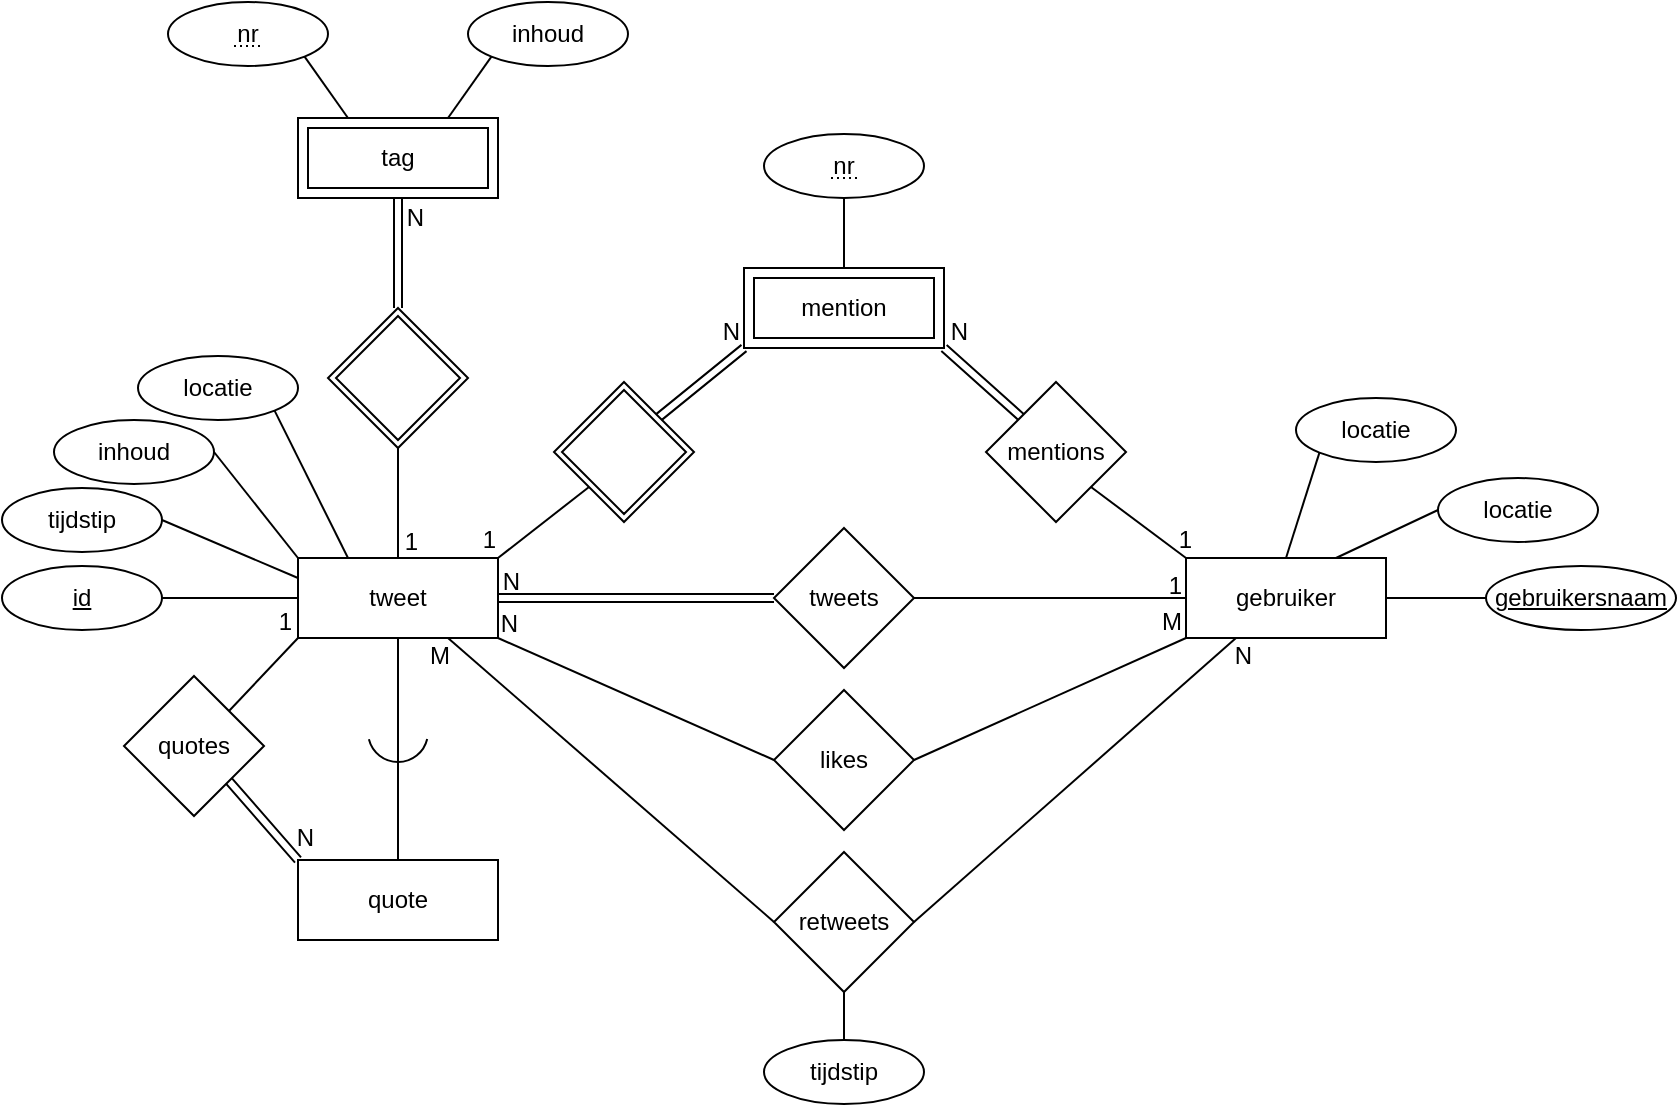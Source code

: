 <mxfile version="21.6.8" type="device">
  <diagram name="Page-1" id="m9r3YthOI66yOQh_E5zI">
    <mxGraphModel dx="1830" dy="830" grid="0" gridSize="10" guides="1" tooltips="1" connect="1" arrows="1" fold="1" page="0" pageScale="1" pageWidth="827" pageHeight="1169" math="0" shadow="0">
      <root>
        <mxCell id="0" />
        <mxCell id="1" parent="0" />
        <mxCell id="7OzX4kmP341dpppWjmYD-2" value="tweet" style="whiteSpace=wrap;html=1;align=center;" vertex="1" parent="1">
          <mxGeometry x="90" y="574" width="100" height="40" as="geometry" />
        </mxCell>
        <mxCell id="7OzX4kmP341dpppWjmYD-3" value="tag" style="shape=ext;margin=3;double=1;whiteSpace=wrap;html=1;align=center;" vertex="1" parent="1">
          <mxGeometry x="90" y="354" width="100" height="40" as="geometry" />
        </mxCell>
        <mxCell id="7OzX4kmP341dpppWjmYD-4" value="mention" style="shape=ext;margin=3;double=1;whiteSpace=wrap;html=1;align=center;" vertex="1" parent="1">
          <mxGeometry x="313" y="429" width="100" height="40" as="geometry" />
        </mxCell>
        <mxCell id="7OzX4kmP341dpppWjmYD-5" value="gebruiker" style="whiteSpace=wrap;html=1;align=center;" vertex="1" parent="1">
          <mxGeometry x="534" y="574" width="100" height="40" as="geometry" />
        </mxCell>
        <mxCell id="7OzX4kmP341dpppWjmYD-6" value="quote" style="whiteSpace=wrap;html=1;align=center;" vertex="1" parent="1">
          <mxGeometry x="90" y="725" width="100" height="40" as="geometry" />
        </mxCell>
        <mxCell id="7OzX4kmP341dpppWjmYD-7" value="tweets" style="shape=rhombus;perimeter=rhombusPerimeter;whiteSpace=wrap;html=1;align=center;aspect=fixed;" vertex="1" parent="1">
          <mxGeometry x="328" y="559" width="70" height="70" as="geometry" />
        </mxCell>
        <mxCell id="7OzX4kmP341dpppWjmYD-8" value="quotes" style="shape=rhombus;perimeter=rhombusPerimeter;whiteSpace=wrap;html=1;align=center;aspect=fixed;" vertex="1" parent="1">
          <mxGeometry x="3" y="633" width="70" height="70" as="geometry" />
        </mxCell>
        <mxCell id="7OzX4kmP341dpppWjmYD-9" value="retweets" style="shape=rhombus;perimeter=rhombusPerimeter;whiteSpace=wrap;html=1;align=center;aspect=fixed;" vertex="1" parent="1">
          <mxGeometry x="328" y="721" width="70" height="70" as="geometry" />
        </mxCell>
        <mxCell id="7OzX4kmP341dpppWjmYD-10" value="likes" style="shape=rhombus;perimeter=rhombusPerimeter;whiteSpace=wrap;html=1;align=center;aspect=fixed;" vertex="1" parent="1">
          <mxGeometry x="328" y="640" width="70" height="70" as="geometry" />
        </mxCell>
        <mxCell id="7OzX4kmP341dpppWjmYD-11" value="mentions" style="shape=rhombus;perimeter=rhombusPerimeter;whiteSpace=wrap;html=1;align=center;aspect=fixed;" vertex="1" parent="1">
          <mxGeometry x="434" y="486" width="70" height="70" as="geometry" />
        </mxCell>
        <mxCell id="7OzX4kmP341dpppWjmYD-13" value="" style="endArrow=none;html=1;rounded=0;exitX=0.5;exitY=1;exitDx=0;exitDy=0;entryX=0.5;entryY=0;entryDx=0;entryDy=0;" edge="1" parent="1" source="7OzX4kmP341dpppWjmYD-2" target="7OzX4kmP341dpppWjmYD-6">
          <mxGeometry relative="1" as="geometry">
            <mxPoint x="369" y="613" as="sourcePoint" />
            <mxPoint x="529" y="613" as="targetPoint" />
          </mxGeometry>
        </mxCell>
        <mxCell id="7OzX4kmP341dpppWjmYD-14" value="" style="shape=link;html=1;rounded=0;entryX=0;entryY=0;entryDx=0;entryDy=0;exitX=1;exitY=1;exitDx=0;exitDy=0;" edge="1" parent="1" source="7OzX4kmP341dpppWjmYD-8" target="7OzX4kmP341dpppWjmYD-6">
          <mxGeometry relative="1" as="geometry">
            <mxPoint x="369" y="613" as="sourcePoint" />
            <mxPoint x="529" y="613" as="targetPoint" />
          </mxGeometry>
        </mxCell>
        <mxCell id="7OzX4kmP341dpppWjmYD-15" value="N" style="resizable=0;html=1;whiteSpace=wrap;align=right;verticalAlign=bottom;" connectable="0" vertex="1" parent="7OzX4kmP341dpppWjmYD-14">
          <mxGeometry x="1" relative="1" as="geometry">
            <mxPoint x="9" y="-3" as="offset" />
          </mxGeometry>
        </mxCell>
        <mxCell id="7OzX4kmP341dpppWjmYD-16" value="" style="endArrow=none;html=1;rounded=0;entryX=0;entryY=1;entryDx=0;entryDy=0;exitX=1;exitY=0;exitDx=0;exitDy=0;" edge="1" parent="1" source="7OzX4kmP341dpppWjmYD-8" target="7OzX4kmP341dpppWjmYD-2">
          <mxGeometry relative="1" as="geometry">
            <mxPoint x="369" y="613" as="sourcePoint" />
            <mxPoint x="529" y="613" as="targetPoint" />
          </mxGeometry>
        </mxCell>
        <mxCell id="7OzX4kmP341dpppWjmYD-17" value="1" style="resizable=0;html=1;whiteSpace=wrap;align=right;verticalAlign=bottom;" connectable="0" vertex="1" parent="7OzX4kmP341dpppWjmYD-16">
          <mxGeometry x="1" relative="1" as="geometry">
            <mxPoint x="-1" as="offset" />
          </mxGeometry>
        </mxCell>
        <mxCell id="7OzX4kmP341dpppWjmYD-19" value="" style="verticalLabelPosition=bottom;verticalAlign=top;html=1;shape=mxgraph.basic.arc;startAngle=0.337;endAngle=0.761;rotation=342;" vertex="1" parent="1">
          <mxGeometry x="125" y="646" width="30" height="30" as="geometry" />
        </mxCell>
        <mxCell id="7OzX4kmP341dpppWjmYD-21" value="" style="shape=rhombus;double=1;perimeter=rhombusPerimeter;whiteSpace=wrap;html=1;align=center;" vertex="1" parent="1">
          <mxGeometry x="105" y="449" width="70" height="70" as="geometry" />
        </mxCell>
        <mxCell id="7OzX4kmP341dpppWjmYD-22" value="" style="shape=link;html=1;rounded=0;exitX=0.5;exitY=0;exitDx=0;exitDy=0;entryX=0.5;entryY=1;entryDx=0;entryDy=0;" edge="1" parent="1" source="7OzX4kmP341dpppWjmYD-21" target="7OzX4kmP341dpppWjmYD-3">
          <mxGeometry relative="1" as="geometry">
            <mxPoint x="369" y="613" as="sourcePoint" />
            <mxPoint x="529" y="613" as="targetPoint" />
          </mxGeometry>
        </mxCell>
        <mxCell id="7OzX4kmP341dpppWjmYD-23" value="N" style="resizable=0;html=1;whiteSpace=wrap;align=right;verticalAlign=bottom;" connectable="0" vertex="1" parent="7OzX4kmP341dpppWjmYD-22">
          <mxGeometry x="1" relative="1" as="geometry">
            <mxPoint x="14" y="18" as="offset" />
          </mxGeometry>
        </mxCell>
        <mxCell id="7OzX4kmP341dpppWjmYD-24" value="" style="endArrow=none;html=1;rounded=0;exitX=0.5;exitY=1;exitDx=0;exitDy=0;entryX=0.5;entryY=0;entryDx=0;entryDy=0;" edge="1" parent="1" source="7OzX4kmP341dpppWjmYD-21" target="7OzX4kmP341dpppWjmYD-2">
          <mxGeometry relative="1" as="geometry">
            <mxPoint x="369" y="613" as="sourcePoint" />
            <mxPoint x="529" y="613" as="targetPoint" />
          </mxGeometry>
        </mxCell>
        <mxCell id="7OzX4kmP341dpppWjmYD-25" value="1" style="resizable=0;html=1;whiteSpace=wrap;align=right;verticalAlign=bottom;" connectable="0" vertex="1" parent="7OzX4kmP341dpppWjmYD-24">
          <mxGeometry x="1" relative="1" as="geometry">
            <mxPoint x="11" as="offset" />
          </mxGeometry>
        </mxCell>
        <mxCell id="7OzX4kmP341dpppWjmYD-27" value="" style="shape=rhombus;double=1;perimeter=rhombusPerimeter;whiteSpace=wrap;html=1;align=center;" vertex="1" parent="1">
          <mxGeometry x="218" y="486" width="70" height="70" as="geometry" />
        </mxCell>
        <mxCell id="7OzX4kmP341dpppWjmYD-28" value="" style="endArrow=none;html=1;rounded=0;entryX=1;entryY=0;entryDx=0;entryDy=0;exitX=0;exitY=1;exitDx=0;exitDy=0;" edge="1" parent="1" source="7OzX4kmP341dpppWjmYD-27" target="7OzX4kmP341dpppWjmYD-2">
          <mxGeometry relative="1" as="geometry">
            <mxPoint x="369" y="613" as="sourcePoint" />
            <mxPoint x="529" y="613" as="targetPoint" />
          </mxGeometry>
        </mxCell>
        <mxCell id="7OzX4kmP341dpppWjmYD-29" value="1" style="resizable=0;html=1;whiteSpace=wrap;align=right;verticalAlign=bottom;" connectable="0" vertex="1" parent="7OzX4kmP341dpppWjmYD-28">
          <mxGeometry x="1" relative="1" as="geometry" />
        </mxCell>
        <mxCell id="7OzX4kmP341dpppWjmYD-30" value="" style="shape=link;html=1;rounded=0;entryX=0;entryY=1;entryDx=0;entryDy=0;exitX=1;exitY=0;exitDx=0;exitDy=0;" edge="1" parent="1" source="7OzX4kmP341dpppWjmYD-27" target="7OzX4kmP341dpppWjmYD-4">
          <mxGeometry relative="1" as="geometry">
            <mxPoint x="369" y="613" as="sourcePoint" />
            <mxPoint x="529" y="613" as="targetPoint" />
          </mxGeometry>
        </mxCell>
        <mxCell id="7OzX4kmP341dpppWjmYD-31" value="N" style="resizable=0;html=1;whiteSpace=wrap;align=right;verticalAlign=bottom;" connectable="0" vertex="1" parent="7OzX4kmP341dpppWjmYD-30">
          <mxGeometry x="1" relative="1" as="geometry" />
        </mxCell>
        <mxCell id="7OzX4kmP341dpppWjmYD-32" value="" style="shape=link;html=1;rounded=0;entryX=1;entryY=1;entryDx=0;entryDy=0;exitX=0;exitY=0;exitDx=0;exitDy=0;" edge="1" parent="1" source="7OzX4kmP341dpppWjmYD-11" target="7OzX4kmP341dpppWjmYD-4">
          <mxGeometry relative="1" as="geometry">
            <mxPoint x="369" y="613" as="sourcePoint" />
            <mxPoint x="529" y="613" as="targetPoint" />
          </mxGeometry>
        </mxCell>
        <mxCell id="7OzX4kmP341dpppWjmYD-33" value="N" style="resizable=0;html=1;whiteSpace=wrap;align=right;verticalAlign=bottom;" connectable="0" vertex="1" parent="7OzX4kmP341dpppWjmYD-32">
          <mxGeometry x="1" relative="1" as="geometry">
            <mxPoint x="13" as="offset" />
          </mxGeometry>
        </mxCell>
        <mxCell id="7OzX4kmP341dpppWjmYD-34" value="" style="endArrow=none;html=1;rounded=0;entryX=0;entryY=0;entryDx=0;entryDy=0;exitX=1;exitY=1;exitDx=0;exitDy=0;" edge="1" parent="1" source="7OzX4kmP341dpppWjmYD-11" target="7OzX4kmP341dpppWjmYD-5">
          <mxGeometry relative="1" as="geometry">
            <mxPoint x="369" y="613" as="sourcePoint" />
            <mxPoint x="529" y="613" as="targetPoint" />
          </mxGeometry>
        </mxCell>
        <mxCell id="7OzX4kmP341dpppWjmYD-35" value="1" style="resizable=0;html=1;whiteSpace=wrap;align=right;verticalAlign=bottom;" connectable="0" vertex="1" parent="7OzX4kmP341dpppWjmYD-34">
          <mxGeometry x="1" relative="1" as="geometry">
            <mxPoint x="4" y="-1" as="offset" />
          </mxGeometry>
        </mxCell>
        <mxCell id="7OzX4kmP341dpppWjmYD-37" value="" style="endArrow=none;html=1;rounded=0;entryX=0;entryY=0.5;entryDx=0;entryDy=0;exitX=1;exitY=0.5;exitDx=0;exitDy=0;" edge="1" parent="1" source="7OzX4kmP341dpppWjmYD-7" target="7OzX4kmP341dpppWjmYD-5">
          <mxGeometry relative="1" as="geometry">
            <mxPoint x="369" y="613" as="sourcePoint" />
            <mxPoint x="529" y="613" as="targetPoint" />
          </mxGeometry>
        </mxCell>
        <mxCell id="7OzX4kmP341dpppWjmYD-38" value="1" style="resizable=0;html=1;whiteSpace=wrap;align=right;verticalAlign=bottom;" connectable="0" vertex="1" parent="7OzX4kmP341dpppWjmYD-37">
          <mxGeometry x="1" relative="1" as="geometry">
            <mxPoint x="-1" y="2" as="offset" />
          </mxGeometry>
        </mxCell>
        <mxCell id="7OzX4kmP341dpppWjmYD-39" value="" style="shape=link;html=1;rounded=0;entryX=1;entryY=0.5;entryDx=0;entryDy=0;exitX=0;exitY=0.5;exitDx=0;exitDy=0;" edge="1" parent="1" source="7OzX4kmP341dpppWjmYD-7" target="7OzX4kmP341dpppWjmYD-2">
          <mxGeometry relative="1" as="geometry">
            <mxPoint x="369" y="613" as="sourcePoint" />
            <mxPoint x="529" y="613" as="targetPoint" />
          </mxGeometry>
        </mxCell>
        <mxCell id="7OzX4kmP341dpppWjmYD-40" value="N" style="resizable=0;html=1;whiteSpace=wrap;align=right;verticalAlign=bottom;" connectable="0" vertex="1" parent="7OzX4kmP341dpppWjmYD-39">
          <mxGeometry x="1" relative="1" as="geometry">
            <mxPoint x="12" as="offset" />
          </mxGeometry>
        </mxCell>
        <mxCell id="7OzX4kmP341dpppWjmYD-43" value="" style="endArrow=none;html=1;rounded=0;exitX=1;exitY=0.5;exitDx=0;exitDy=0;entryX=0;entryY=1;entryDx=0;entryDy=0;" edge="1" parent="1" source="7OzX4kmP341dpppWjmYD-10" target="7OzX4kmP341dpppWjmYD-5">
          <mxGeometry relative="1" as="geometry">
            <mxPoint x="369" y="613" as="sourcePoint" />
            <mxPoint x="526" y="653" as="targetPoint" />
          </mxGeometry>
        </mxCell>
        <mxCell id="7OzX4kmP341dpppWjmYD-44" value="M" style="resizable=0;html=1;whiteSpace=wrap;align=right;verticalAlign=bottom;" connectable="0" vertex="1" parent="7OzX4kmP341dpppWjmYD-43">
          <mxGeometry x="1" relative="1" as="geometry" />
        </mxCell>
        <mxCell id="7OzX4kmP341dpppWjmYD-45" value="" style="endArrow=none;html=1;rounded=0;exitX=0;exitY=0.5;exitDx=0;exitDy=0;entryX=1;entryY=1;entryDx=0;entryDy=0;" edge="1" parent="1" source="7OzX4kmP341dpppWjmYD-10" target="7OzX4kmP341dpppWjmYD-2">
          <mxGeometry relative="1" as="geometry">
            <mxPoint x="369" y="613" as="sourcePoint" />
            <mxPoint x="529" y="613" as="targetPoint" />
          </mxGeometry>
        </mxCell>
        <mxCell id="7OzX4kmP341dpppWjmYD-46" value="N" style="resizable=0;html=1;whiteSpace=wrap;align=right;verticalAlign=bottom;" connectable="0" vertex="1" parent="7OzX4kmP341dpppWjmYD-45">
          <mxGeometry x="1" relative="1" as="geometry">
            <mxPoint x="12" y="2" as="offset" />
          </mxGeometry>
        </mxCell>
        <mxCell id="7OzX4kmP341dpppWjmYD-47" value="" style="endArrow=none;html=1;rounded=0;entryX=0.25;entryY=1;entryDx=0;entryDy=0;exitX=1;exitY=0.5;exitDx=0;exitDy=0;" edge="1" parent="1" source="7OzX4kmP341dpppWjmYD-9" target="7OzX4kmP341dpppWjmYD-5">
          <mxGeometry relative="1" as="geometry">
            <mxPoint x="369" y="613" as="sourcePoint" />
            <mxPoint x="529" y="613" as="targetPoint" />
          </mxGeometry>
        </mxCell>
        <mxCell id="7OzX4kmP341dpppWjmYD-48" value="N" style="resizable=0;html=1;whiteSpace=wrap;align=right;verticalAlign=bottom;" connectable="0" vertex="1" parent="7OzX4kmP341dpppWjmYD-47">
          <mxGeometry x="1" relative="1" as="geometry">
            <mxPoint x="10" y="17" as="offset" />
          </mxGeometry>
        </mxCell>
        <mxCell id="7OzX4kmP341dpppWjmYD-49" value="" style="endArrow=none;html=1;rounded=0;entryX=0.75;entryY=1;entryDx=0;entryDy=0;exitX=0;exitY=0.5;exitDx=0;exitDy=0;" edge="1" parent="1" source="7OzX4kmP341dpppWjmYD-9" target="7OzX4kmP341dpppWjmYD-2">
          <mxGeometry relative="1" as="geometry">
            <mxPoint x="369" y="613" as="sourcePoint" />
            <mxPoint x="293" y="743" as="targetPoint" />
          </mxGeometry>
        </mxCell>
        <mxCell id="7OzX4kmP341dpppWjmYD-50" value="M" style="resizable=0;html=1;whiteSpace=wrap;align=right;verticalAlign=bottom;" connectable="0" vertex="1" parent="7OzX4kmP341dpppWjmYD-49">
          <mxGeometry x="1" relative="1" as="geometry">
            <mxPoint x="2" y="17" as="offset" />
          </mxGeometry>
        </mxCell>
        <mxCell id="7OzX4kmP341dpppWjmYD-51" value="inhoud" style="ellipse;whiteSpace=wrap;html=1;align=center;aspect=fixed;" vertex="1" parent="1">
          <mxGeometry x="-32" y="505" width="80" height="32" as="geometry" />
        </mxCell>
        <mxCell id="7OzX4kmP341dpppWjmYD-52" value="&lt;u&gt;id&lt;/u&gt;" style="ellipse;whiteSpace=wrap;html=1;align=center;aspect=fixed;" vertex="1" parent="1">
          <mxGeometry x="-58" y="578" width="80" height="32" as="geometry" />
        </mxCell>
        <mxCell id="7OzX4kmP341dpppWjmYD-53" value="tijdstip" style="ellipse;whiteSpace=wrap;html=1;align=center;aspect=fixed;" vertex="1" parent="1">
          <mxGeometry x="-58" y="539" width="80" height="32" as="geometry" />
        </mxCell>
        <mxCell id="7OzX4kmP341dpppWjmYD-54" value="locatie" style="ellipse;whiteSpace=wrap;html=1;align=center;aspect=fixed;" vertex="1" parent="1">
          <mxGeometry x="10" y="473" width="80" height="32" as="geometry" />
        </mxCell>
        <mxCell id="7OzX4kmP341dpppWjmYD-56" value="" style="endArrow=none;html=1;rounded=0;exitX=1;exitY=0.5;exitDx=0;exitDy=0;entryX=0;entryY=0.5;entryDx=0;entryDy=0;" edge="1" parent="1" source="7OzX4kmP341dpppWjmYD-52" target="7OzX4kmP341dpppWjmYD-2">
          <mxGeometry relative="1" as="geometry">
            <mxPoint x="247" y="632" as="sourcePoint" />
            <mxPoint x="407" y="632" as="targetPoint" />
          </mxGeometry>
        </mxCell>
        <mxCell id="7OzX4kmP341dpppWjmYD-59" value="" style="endArrow=none;html=1;rounded=0;exitX=1;exitY=0.5;exitDx=0;exitDy=0;entryX=0;entryY=0.25;entryDx=0;entryDy=0;" edge="1" parent="1" source="7OzX4kmP341dpppWjmYD-53" target="7OzX4kmP341dpppWjmYD-2">
          <mxGeometry relative="1" as="geometry">
            <mxPoint x="32" y="604" as="sourcePoint" />
            <mxPoint x="100" y="604" as="targetPoint" />
          </mxGeometry>
        </mxCell>
        <mxCell id="7OzX4kmP341dpppWjmYD-60" value="" style="endArrow=none;html=1;rounded=0;exitX=1;exitY=0.5;exitDx=0;exitDy=0;entryX=0;entryY=0;entryDx=0;entryDy=0;" edge="1" parent="1" source="7OzX4kmP341dpppWjmYD-51" target="7OzX4kmP341dpppWjmYD-2">
          <mxGeometry relative="1" as="geometry">
            <mxPoint x="42" y="614" as="sourcePoint" />
            <mxPoint x="110" y="614" as="targetPoint" />
          </mxGeometry>
        </mxCell>
        <mxCell id="7OzX4kmP341dpppWjmYD-61" value="" style="endArrow=none;html=1;rounded=0;exitX=1;exitY=1;exitDx=0;exitDy=0;entryX=0.25;entryY=0;entryDx=0;entryDy=0;" edge="1" parent="1" source="7OzX4kmP341dpppWjmYD-54" target="7OzX4kmP341dpppWjmYD-2">
          <mxGeometry relative="1" as="geometry">
            <mxPoint x="52" y="624" as="sourcePoint" />
            <mxPoint x="120" y="624" as="targetPoint" />
          </mxGeometry>
        </mxCell>
        <mxCell id="7OzX4kmP341dpppWjmYD-62" value="inhoud" style="ellipse;whiteSpace=wrap;html=1;align=center;aspect=fixed;" vertex="1" parent="1">
          <mxGeometry x="175" y="296" width="80" height="32" as="geometry" />
        </mxCell>
        <mxCell id="7OzX4kmP341dpppWjmYD-63" value="nr" style="ellipse;whiteSpace=wrap;html=1;align=center;aspect=fixed;" vertex="1" parent="1">
          <mxGeometry x="25" y="296" width="80" height="32" as="geometry" />
        </mxCell>
        <mxCell id="7OzX4kmP341dpppWjmYD-64" value="nr" style="ellipse;whiteSpace=wrap;html=1;align=center;aspect=fixed;" vertex="1" parent="1">
          <mxGeometry x="323" y="362" width="80" height="32" as="geometry" />
        </mxCell>
        <mxCell id="7OzX4kmP341dpppWjmYD-65" value="" style="endArrow=none;html=1;rounded=0;exitX=1;exitY=1;exitDx=0;exitDy=0;entryX=0.25;entryY=0;entryDx=0;entryDy=0;" edge="1" parent="1" source="7OzX4kmP341dpppWjmYD-63" target="7OzX4kmP341dpppWjmYD-3">
          <mxGeometry relative="1" as="geometry">
            <mxPoint x="247" y="632" as="sourcePoint" />
            <mxPoint x="407" y="632" as="targetPoint" />
          </mxGeometry>
        </mxCell>
        <mxCell id="7OzX4kmP341dpppWjmYD-67" value="" style="endArrow=none;html=1;rounded=0;exitX=0;exitY=1;exitDx=0;exitDy=0;entryX=0.75;entryY=0;entryDx=0;entryDy=0;" edge="1" parent="1" source="7OzX4kmP341dpppWjmYD-62" target="7OzX4kmP341dpppWjmYD-3">
          <mxGeometry relative="1" as="geometry">
            <mxPoint x="103" y="333" as="sourcePoint" />
            <mxPoint x="125" y="364" as="targetPoint" />
          </mxGeometry>
        </mxCell>
        <mxCell id="7OzX4kmP341dpppWjmYD-68" value="" style="endArrow=none;html=1;rounded=0;exitX=0.5;exitY=1;exitDx=0;exitDy=0;entryX=0.5;entryY=0;entryDx=0;entryDy=0;" edge="1" parent="1" source="7OzX4kmP341dpppWjmYD-64" target="7OzX4kmP341dpppWjmYD-4">
          <mxGeometry relative="1" as="geometry">
            <mxPoint x="197" y="333" as="sourcePoint" />
            <mxPoint x="175" y="364" as="targetPoint" />
          </mxGeometry>
        </mxCell>
        <mxCell id="7OzX4kmP341dpppWjmYD-69" value="" style="endArrow=none;html=1;rounded=0;dashed=1;dashPattern=1 2;" edge="1" parent="1">
          <mxGeometry relative="1" as="geometry">
            <mxPoint x="58" y="318" as="sourcePoint" />
            <mxPoint x="71" y="318" as="targetPoint" />
          </mxGeometry>
        </mxCell>
        <mxCell id="7OzX4kmP341dpppWjmYD-70" value="" style="resizable=0;html=1;whiteSpace=wrap;align=right;verticalAlign=bottom;" connectable="0" vertex="1" parent="7OzX4kmP341dpppWjmYD-69">
          <mxGeometry x="1" relative="1" as="geometry" />
        </mxCell>
        <mxCell id="7OzX4kmP341dpppWjmYD-71" value="" style="endArrow=none;html=1;rounded=0;dashed=1;dashPattern=1 2;" edge="1" parent="1">
          <mxGeometry relative="1" as="geometry">
            <mxPoint x="356.5" y="384" as="sourcePoint" />
            <mxPoint x="369.5" y="384" as="targetPoint" />
          </mxGeometry>
        </mxCell>
        <mxCell id="7OzX4kmP341dpppWjmYD-72" value="" style="resizable=0;html=1;whiteSpace=wrap;align=right;verticalAlign=bottom;" connectable="0" vertex="1" parent="7OzX4kmP341dpppWjmYD-71">
          <mxGeometry x="1" relative="1" as="geometry" />
        </mxCell>
        <mxCell id="7OzX4kmP341dpppWjmYD-73" value="tijdstip" style="ellipse;whiteSpace=wrap;html=1;align=center;aspect=fixed;" vertex="1" parent="1">
          <mxGeometry x="323" y="815" width="80" height="32" as="geometry" />
        </mxCell>
        <mxCell id="7OzX4kmP341dpppWjmYD-74" value="" style="endArrow=none;html=1;rounded=0;exitX=0.5;exitY=1;exitDx=0;exitDy=0;entryX=0.5;entryY=0;entryDx=0;entryDy=0;" edge="1" parent="1" source="7OzX4kmP341dpppWjmYD-9" target="7OzX4kmP341dpppWjmYD-73">
          <mxGeometry relative="1" as="geometry">
            <mxPoint x="247" y="632" as="sourcePoint" />
            <mxPoint x="407" y="632" as="targetPoint" />
          </mxGeometry>
        </mxCell>
        <mxCell id="7OzX4kmP341dpppWjmYD-75" value="&lt;u&gt;gebruikersnaam&lt;/u&gt;" style="ellipse;whiteSpace=wrap;html=1;align=center;" vertex="1" parent="1">
          <mxGeometry x="684" y="578" width="95" height="32" as="geometry" />
        </mxCell>
        <mxCell id="7OzX4kmP341dpppWjmYD-76" value="" style="endArrow=none;html=1;rounded=0;entryX=0;entryY=0.5;entryDx=0;entryDy=0;exitX=1;exitY=0.5;exitDx=0;exitDy=0;" edge="1" parent="1" source="7OzX4kmP341dpppWjmYD-5" target="7OzX4kmP341dpppWjmYD-75">
          <mxGeometry relative="1" as="geometry">
            <mxPoint x="658" y="558" as="sourcePoint" />
            <mxPoint x="407" y="632" as="targetPoint" />
          </mxGeometry>
        </mxCell>
        <mxCell id="7OzX4kmP341dpppWjmYD-77" value="locatie" style="ellipse;whiteSpace=wrap;html=1;align=center;aspect=fixed;" vertex="1" parent="1">
          <mxGeometry x="589" y="494" width="80" height="32" as="geometry" />
        </mxCell>
        <mxCell id="7OzX4kmP341dpppWjmYD-78" value="locatie" style="ellipse;whiteSpace=wrap;html=1;align=center;aspect=fixed;" vertex="1" parent="1">
          <mxGeometry x="660" y="534" width="80" height="32" as="geometry" />
        </mxCell>
        <mxCell id="7OzX4kmP341dpppWjmYD-79" value="" style="endArrow=none;html=1;rounded=0;entryX=0;entryY=1;entryDx=0;entryDy=0;exitX=0.5;exitY=0;exitDx=0;exitDy=0;" edge="1" parent="1" source="7OzX4kmP341dpppWjmYD-5" target="7OzX4kmP341dpppWjmYD-77">
          <mxGeometry relative="1" as="geometry">
            <mxPoint x="247" y="632" as="sourcePoint" />
            <mxPoint x="407" y="632" as="targetPoint" />
          </mxGeometry>
        </mxCell>
        <mxCell id="7OzX4kmP341dpppWjmYD-80" value="" style="endArrow=none;html=1;rounded=0;entryX=0;entryY=0.5;entryDx=0;entryDy=0;exitX=0.75;exitY=0;exitDx=0;exitDy=0;" edge="1" parent="1" source="7OzX4kmP341dpppWjmYD-5" target="7OzX4kmP341dpppWjmYD-78">
          <mxGeometry relative="1" as="geometry">
            <mxPoint x="247" y="632" as="sourcePoint" />
            <mxPoint x="407" y="632" as="targetPoint" />
          </mxGeometry>
        </mxCell>
      </root>
    </mxGraphModel>
  </diagram>
</mxfile>

